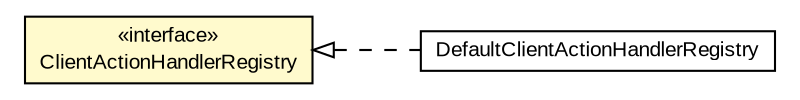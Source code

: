 #!/usr/local/bin/dot
#
# Class diagram 
# Generated by UMLGraph version R5_6-24-gf6e263 (http://www.umlgraph.org/)
#

digraph G {
	edge [fontname="arial",fontsize=10,labelfontname="arial",labelfontsize=10];
	node [fontname="arial",fontsize=10,shape=plaintext];
	nodesep=0.25;
	ranksep=0.5;
	rankdir=LR;
	// com.gwtplatform.dispatch.client.actionhandler.DefaultClientActionHandlerRegistry
	c189504 [label=<<table title="com.gwtplatform.dispatch.client.actionhandler.DefaultClientActionHandlerRegistry" border="0" cellborder="1" cellspacing="0" cellpadding="2" port="p" href="./DefaultClientActionHandlerRegistry.html">
		<tr><td><table border="0" cellspacing="0" cellpadding="1">
<tr><td align="center" balign="center"> DefaultClientActionHandlerRegistry </td></tr>
		</table></td></tr>
		</table>>, URL="./DefaultClientActionHandlerRegistry.html", fontname="arial", fontcolor="black", fontsize=10.0];
	// com.gwtplatform.dispatch.client.actionhandler.ClientActionHandlerRegistry
	c189505 [label=<<table title="com.gwtplatform.dispatch.client.actionhandler.ClientActionHandlerRegistry" border="0" cellborder="1" cellspacing="0" cellpadding="2" port="p" bgcolor="lemonChiffon" href="./ClientActionHandlerRegistry.html">
		<tr><td><table border="0" cellspacing="0" cellpadding="1">
<tr><td align="center" balign="center"> &#171;interface&#187; </td></tr>
<tr><td align="center" balign="center"> ClientActionHandlerRegistry </td></tr>
		</table></td></tr>
		</table>>, URL="./ClientActionHandlerRegistry.html", fontname="arial", fontcolor="black", fontsize=10.0];
	//com.gwtplatform.dispatch.client.actionhandler.DefaultClientActionHandlerRegistry implements com.gwtplatform.dispatch.client.actionhandler.ClientActionHandlerRegistry
	c189505:p -> c189504:p [dir=back,arrowtail=empty,style=dashed];
}

